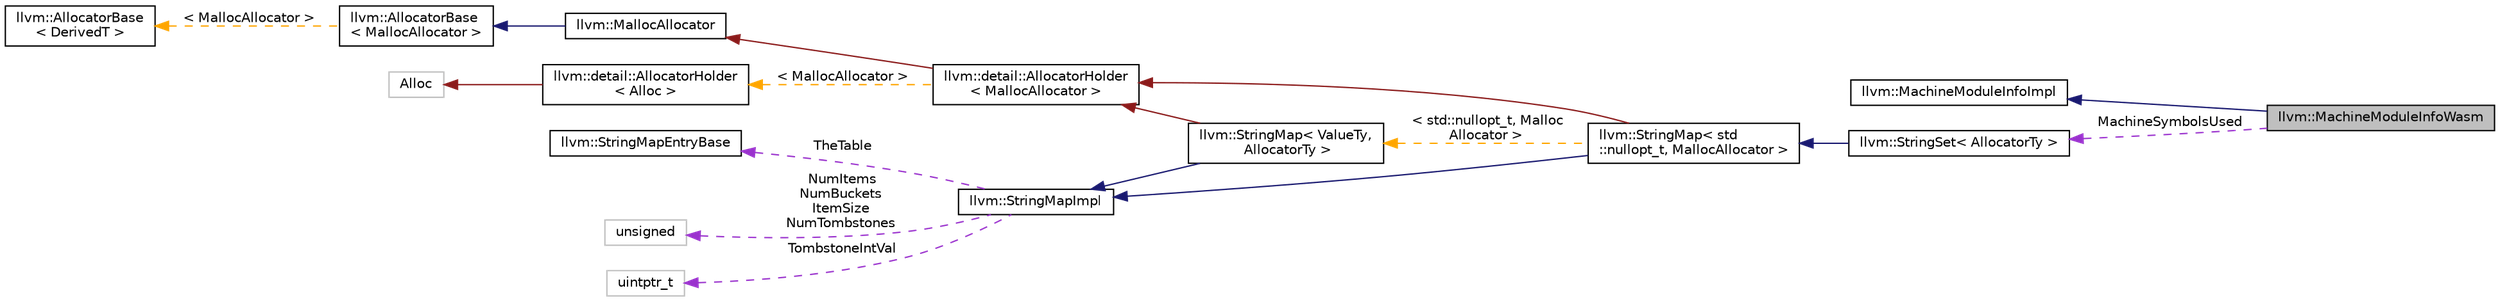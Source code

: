 digraph "llvm::MachineModuleInfoWasm"
{
 // LATEX_PDF_SIZE
  bgcolor="transparent";
  edge [fontname="Helvetica",fontsize="10",labelfontname="Helvetica",labelfontsize="10"];
  node [fontname="Helvetica",fontsize="10",shape=record];
  rankdir="LR";
  Node1 [label="llvm::MachineModuleInfoWasm",height=0.2,width=0.4,color="black", fillcolor="grey75", style="filled", fontcolor="black",tooltip="MachineModuleInfoWasm - This is a MachineModuleInfoImpl implementation for Wasm targets."];
  Node2 -> Node1 [dir="back",color="midnightblue",fontsize="10",style="solid",fontname="Helvetica"];
  Node2 [label="llvm::MachineModuleInfoImpl",height=0.2,width=0.4,color="black",URL="$classllvm_1_1MachineModuleInfoImpl.html",tooltip="This class can be derived from and used by targets to hold private target-specific information for ea..."];
  Node3 -> Node1 [dir="back",color="darkorchid3",fontsize="10",style="dashed",label=" MachineSymbolsUsed" ,fontname="Helvetica"];
  Node3 [label="llvm::StringSet\< AllocatorTy \>",height=0.2,width=0.4,color="black",URL="$classllvm_1_1StringSet.html",tooltip="StringSet - A wrapper for StringMap that provides set-like functionality."];
  Node4 -> Node3 [dir="back",color="midnightblue",fontsize="10",style="solid",fontname="Helvetica"];
  Node4 [label="llvm::StringMap\< std\l::nullopt_t, MallocAllocator \>",height=0.2,width=0.4,color="black",URL="$classllvm_1_1StringMap.html",tooltip=" "];
  Node5 -> Node4 [dir="back",color="midnightblue",fontsize="10",style="solid",fontname="Helvetica"];
  Node5 [label="llvm::StringMapImpl",height=0.2,width=0.4,color="black",URL="$classllvm_1_1StringMapImpl.html",tooltip="StringMapImpl - This is the base class of StringMap that is shared among all of its instantiations."];
  Node6 -> Node5 [dir="back",color="darkorchid3",fontsize="10",style="dashed",label=" TheTable" ,fontname="Helvetica"];
  Node6 [label="llvm::StringMapEntryBase",height=0.2,width=0.4,color="black",URL="$classllvm_1_1StringMapEntryBase.html",tooltip="StringMapEntryBase - Shared base class of StringMapEntry instances."];
  Node7 -> Node5 [dir="back",color="darkorchid3",fontsize="10",style="dashed",label=" NumItems\nNumBuckets\nItemSize\nNumTombstones" ,fontname="Helvetica"];
  Node7 [label="unsigned",height=0.2,width=0.4,color="grey75",tooltip=" "];
  Node8 -> Node5 [dir="back",color="darkorchid3",fontsize="10",style="dashed",label=" TombstoneIntVal" ,fontname="Helvetica"];
  Node8 [label="uintptr_t",height=0.2,width=0.4,color="grey75",tooltip=" "];
  Node9 -> Node4 [dir="back",color="firebrick4",fontsize="10",style="solid",fontname="Helvetica"];
  Node9 [label="llvm::detail::AllocatorHolder\l\< MallocAllocator \>",height=0.2,width=0.4,color="black",URL="$classllvm_1_1detail_1_1AllocatorHolder.html",tooltip=" "];
  Node10 -> Node9 [dir="back",color="firebrick4",fontsize="10",style="solid",fontname="Helvetica"];
  Node10 [label="llvm::MallocAllocator",height=0.2,width=0.4,color="black",URL="$classllvm_1_1MallocAllocator.html",tooltip=" "];
  Node11 -> Node10 [dir="back",color="midnightblue",fontsize="10",style="solid",fontname="Helvetica"];
  Node11 [label="llvm::AllocatorBase\l\< MallocAllocator \>",height=0.2,width=0.4,color="black",URL="$classllvm_1_1AllocatorBase.html",tooltip=" "];
  Node12 -> Node11 [dir="back",color="orange",fontsize="10",style="dashed",label=" \< MallocAllocator \>" ,fontname="Helvetica"];
  Node12 [label="llvm::AllocatorBase\l\< DerivedT \>",height=0.2,width=0.4,color="black",URL="$classllvm_1_1AllocatorBase.html",tooltip="CRTP base class providing obvious overloads for the core Allocate() methods of LLVM-style allocators."];
  Node13 -> Node9 [dir="back",color="orange",fontsize="10",style="dashed",label=" \< MallocAllocator \>" ,fontname="Helvetica"];
  Node13 [label="llvm::detail::AllocatorHolder\l\< Alloc \>",height=0.2,width=0.4,color="black",URL="$classllvm_1_1detail_1_1AllocatorHolder.html",tooltip=" "];
  Node14 -> Node13 [dir="back",color="firebrick4",fontsize="10",style="solid",fontname="Helvetica"];
  Node14 [label="Alloc",height=0.2,width=0.4,color="grey75",tooltip=" "];
  Node15 -> Node4 [dir="back",color="orange",fontsize="10",style="dashed",label=" \< std::nullopt_t, Malloc\lAllocator \>" ,fontname="Helvetica"];
  Node15 [label="llvm::StringMap\< ValueTy,\l AllocatorTy \>",height=0.2,width=0.4,color="black",URL="$classllvm_1_1StringMap.html",tooltip="StringMap - This is an unconventional map that is specialized for handling keys that are \"strings\",..."];
  Node5 -> Node15 [dir="back",color="midnightblue",fontsize="10",style="solid",fontname="Helvetica"];
  Node9 -> Node15 [dir="back",color="firebrick4",fontsize="10",style="solid",fontname="Helvetica"];
}
